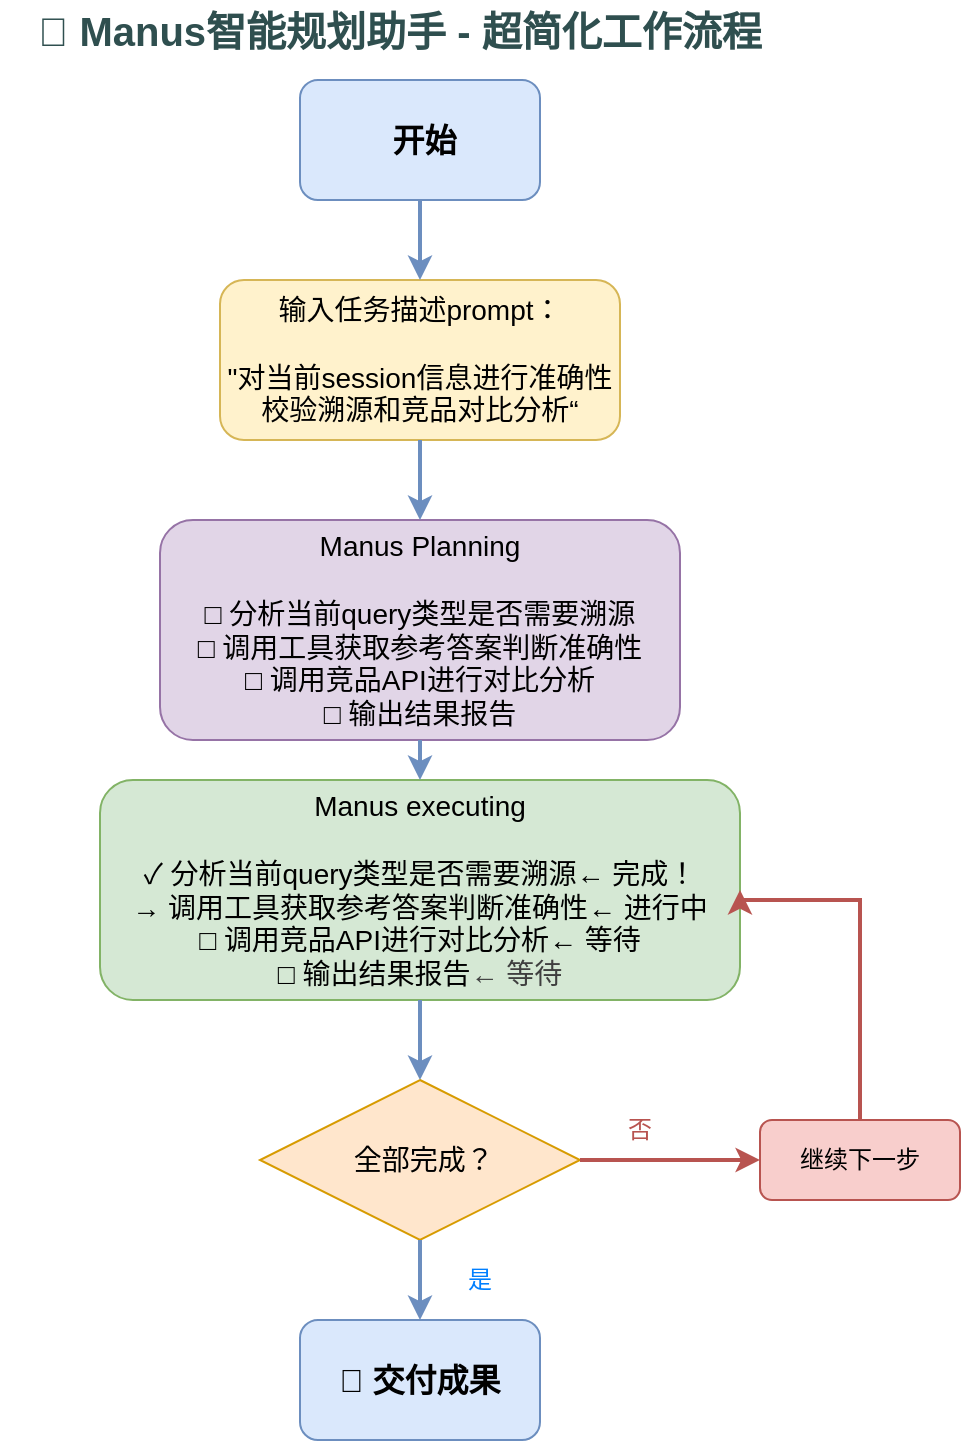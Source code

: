 <mxfile>
    <diagram name="简化版工作流程" id="manus-simple-workflow">
        <mxGraphModel dx="794" dy="344" grid="1" gridSize="10" guides="1" tooltips="1" connect="1" arrows="1" fold="1" page="1" pageScale="1" pageWidth="827" pageHeight="1169" math="0" shadow="0">
            <root>
                <mxCell id="0"/>
                <mxCell id="1" parent="0"/>
                <mxCell id="start" value="&amp;nbsp;开始" style="rounded=1;whiteSpace=wrap;html=1;fillColor=#dae8fc;strokeColor=#6c8ebf;fontSize=16;fontStyle=1" parent="1" vertex="1">
                    <mxGeometry x="350" y="50" width="120" height="60" as="geometry"/>
                </mxCell>
                <mxCell id="input" value="输入任务描述prompt：&lt;div&gt;&lt;font color=&quot;#000000&quot;&gt;&lt;br&gt;&lt;/font&gt;&lt;div&gt;&quot;对当前session信息进行准确性校验溯源和竞品对比分析“&lt;/div&gt;&lt;/div&gt;" style="rounded=1;whiteSpace=wrap;html=1;fillColor=#fff2cc;strokeColor=#d6b656;fontSize=14" parent="1" vertex="1">
                    <mxGeometry x="310" y="150" width="200" height="80" as="geometry"/>
                </mxCell>
                <mxCell id="planning" value="Manus Planning&lt;div&gt;&lt;font color=&quot;#000000&quot;&gt;&lt;br&gt;&lt;/font&gt;□ 分析当前query类型是否需要溯源&lt;br&gt;□ 调用工具获取参考答案判断准确性&lt;br&gt;□ 调用竞品API进行对比分析&lt;div&gt;&lt;span style=&quot;color: rgb(0, 0, 0);&quot;&gt;□ 输出结果报告&lt;/span&gt;&lt;/div&gt;&lt;/div&gt;" style="rounded=1;whiteSpace=wrap;html=1;fillColor=#e1d5e7;strokeColor=#9673a6;fontSize=14" parent="1" vertex="1">
                    <mxGeometry x="280" y="270" width="260" height="110" as="geometry"/>
                </mxCell>
                <mxCell id="execution" value="Manus&amp;nbsp;executing&lt;div&gt;&lt;br&gt;✓&amp;nbsp;&lt;span style=&quot;color: rgb(0, 0, 0);&quot;&gt;分析当前query类型是否需要溯源&lt;/span&gt;← 完成！&lt;br&gt;→&amp;nbsp;&lt;span style=&quot;color: rgb(0, 0, 0);&quot;&gt;调用工具获取参考答案判断准确性&lt;/span&gt;← 进行中&lt;br&gt;□&amp;nbsp;&lt;span style=&quot;color: rgb(0, 0, 0); background-color: transparent;&quot;&gt;调用竞品API进行对比分析&lt;/span&gt;&lt;span style=&quot;background-color: transparent;&quot;&gt;← 等待&lt;/span&gt;&lt;/div&gt;&lt;div&gt;&lt;span style=&quot;color: rgb(0, 0, 0);&quot;&gt;□ 输出结果报告&lt;/span&gt;&lt;span style=&quot;background-color: transparent;&quot;&gt;&lt;/span&gt;&lt;span style=&quot;color: rgb(63, 63, 63); background-color: transparent;&quot;&gt;← 等待&lt;/span&gt;&lt;/div&gt;" style="rounded=1;whiteSpace=wrap;html=1;fillColor=#d5e8d4;strokeColor=#82b366;fontSize=14" parent="1" vertex="1">
                    <mxGeometry x="250" y="400" width="320" height="110" as="geometry"/>
                </mxCell>
                <mxCell id="check" value="&amp;nbsp;全部完成？" style="rhombus;whiteSpace=wrap;html=1;fillColor=#ffe6cc;strokeColor=#d79b00;fontSize=14" parent="1" vertex="1">
                    <mxGeometry x="330" y="550" width="160" height="80" as="geometry"/>
                </mxCell>
                <mxCell id="continue" value="继续下一步" style="rounded=1;whiteSpace=wrap;html=1;fillColor=#f8cecc;strokeColor=#b85450;fontSize=12" parent="1" vertex="1">
                    <mxGeometry x="580" y="570" width="100" height="40" as="geometry"/>
                </mxCell>
                <mxCell id="end" value="🎯 交付成果" style="rounded=1;whiteSpace=wrap;html=1;fillColor=#dae8fc;strokeColor=#6c8ebf;fontSize=16;fontStyle=1" parent="1" vertex="1">
                    <mxGeometry x="350" y="670" width="120" height="60" as="geometry"/>
                </mxCell>
                <mxCell id="arrow1" style="edgeStyle=orthogonalEdgeStyle;rounded=0;orthogonalLoop=1;jettySize=auto;html=1;exitX=0.5;exitY=1;exitDx=0;exitDy=0;entryX=0.5;entryY=0;entryDx=0;entryDy=0;fontSize=12;strokeWidth=2;fillColor=#dae8fc;strokeColor=#6c8ebf;" parent="1" source="start" target="input" edge="1">
                    <mxGeometry relative="1" as="geometry"/>
                </mxCell>
                <mxCell id="arrow2" style="edgeStyle=orthogonalEdgeStyle;rounded=0;orthogonalLoop=1;jettySize=auto;html=1;exitX=0.5;exitY=1;exitDx=0;exitDy=0;entryX=0.5;entryY=0;entryDx=0;entryDy=0;fontSize=12;strokeWidth=2;fillColor=#dae8fc;strokeColor=#6c8ebf;" parent="1" source="input" target="planning" edge="1">
                    <mxGeometry relative="1" as="geometry"/>
                </mxCell>
                <mxCell id="arrow3" style="edgeStyle=orthogonalEdgeStyle;rounded=0;orthogonalLoop=1;jettySize=auto;html=1;exitX=0.5;exitY=1;exitDx=0;exitDy=0;entryX=0.5;entryY=0;entryDx=0;entryDy=0;fontSize=12;strokeWidth=2;fillColor=#dae8fc;strokeColor=#6c8ebf;" parent="1" source="planning" target="execution" edge="1">
                    <mxGeometry relative="1" as="geometry"/>
                </mxCell>
                <mxCell id="arrow4" style="edgeStyle=orthogonalEdgeStyle;rounded=0;orthogonalLoop=1;jettySize=auto;html=1;exitX=0.5;exitY=1;exitDx=0;exitDy=0;entryX=0.5;entryY=0;entryDx=0;entryDy=0;fontSize=12;strokeWidth=2;fillColor=#dae8fc;strokeColor=#6c8ebf;" parent="1" source="execution" target="check" edge="1">
                    <mxGeometry relative="1" as="geometry"/>
                </mxCell>
                <mxCell id="arrow5" style="edgeStyle=orthogonalEdgeStyle;rounded=0;orthogonalLoop=1;jettySize=auto;html=1;exitX=1;exitY=0.5;exitDx=0;exitDy=0;entryX=0;entryY=0.5;entryDx=0;entryDy=0;fontSize=12;strokeWidth=2;fillColor=#f8cecc;strokeColor=#b85450;" parent="1" source="check" target="continue" edge="1">
                    <mxGeometry relative="1" as="geometry"/>
                </mxCell>
                <mxCell id="arrow6" style="edgeStyle=orthogonalEdgeStyle;rounded=0;orthogonalLoop=1;jettySize=auto;html=1;exitX=0.5;exitY=0;exitDx=0;exitDy=0;entryX=1;entryY=0.5;entryDx=0;entryDy=0;fontSize=12;strokeWidth=2;fillColor=#f8cecc;strokeColor=#b85450;" parent="1" source="continue" target="execution" edge="1">
                    <mxGeometry relative="1" as="geometry">
                        <Array as="points">
                            <mxPoint x="630" y="460"/>
                        </Array>
                    </mxGeometry>
                </mxCell>
                <mxCell id="arrow8" style="edgeStyle=orthogonalEdgeStyle;rounded=0;orthogonalLoop=1;jettySize=auto;html=1;exitX=0.5;exitY=1;exitDx=0;exitDy=0;entryX=0.5;entryY=0;entryDx=0;entryDy=0;fontSize=12;strokeWidth=2;fillColor=#dae8fc;strokeColor=#6c8ebf;" parent="1" source="check" target="end" edge="1">
                    <mxGeometry relative="1" as="geometry">
                        <mxPoint x="410" y="780" as="sourcePoint"/>
                    </mxGeometry>
                </mxCell>
                <mxCell id="label1" value="否" style="text;html=1;strokeColor=none;fillColor=none;align=center;verticalAlign=middle;whiteSpace=wrap;rounded=0;fontSize=12;fontColor=#b85450;" parent="1" vertex="1">
                    <mxGeometry x="500" y="565" width="40" height="20" as="geometry"/>
                </mxCell>
                <mxCell id="label2" value="是" style="text;html=1;strokeColor=none;fillColor=none;align=center;verticalAlign=middle;whiteSpace=wrap;rounded=0;fontSize=12;fontColor=#007FFF;" parent="1" vertex="1">
                    <mxGeometry x="420" y="640" width="40" height="20" as="geometry"/>
                </mxCell>
                <mxCell id="title" value="🤖 Manus智能规划助手 - 超简化工作流程" style="text;html=1;strokeColor=none;fillColor=none;align=center;verticalAlign=middle;whiteSpace=wrap;rounded=0;fontSize=20;fontStyle=1;fontColor=#2F4F4F;" parent="1" vertex="1">
                    <mxGeometry x="200" y="10" width="400" height="30" as="geometry"/>
                </mxCell>
            </root>
        </mxGraphModel>
    </diagram>
</mxfile>
